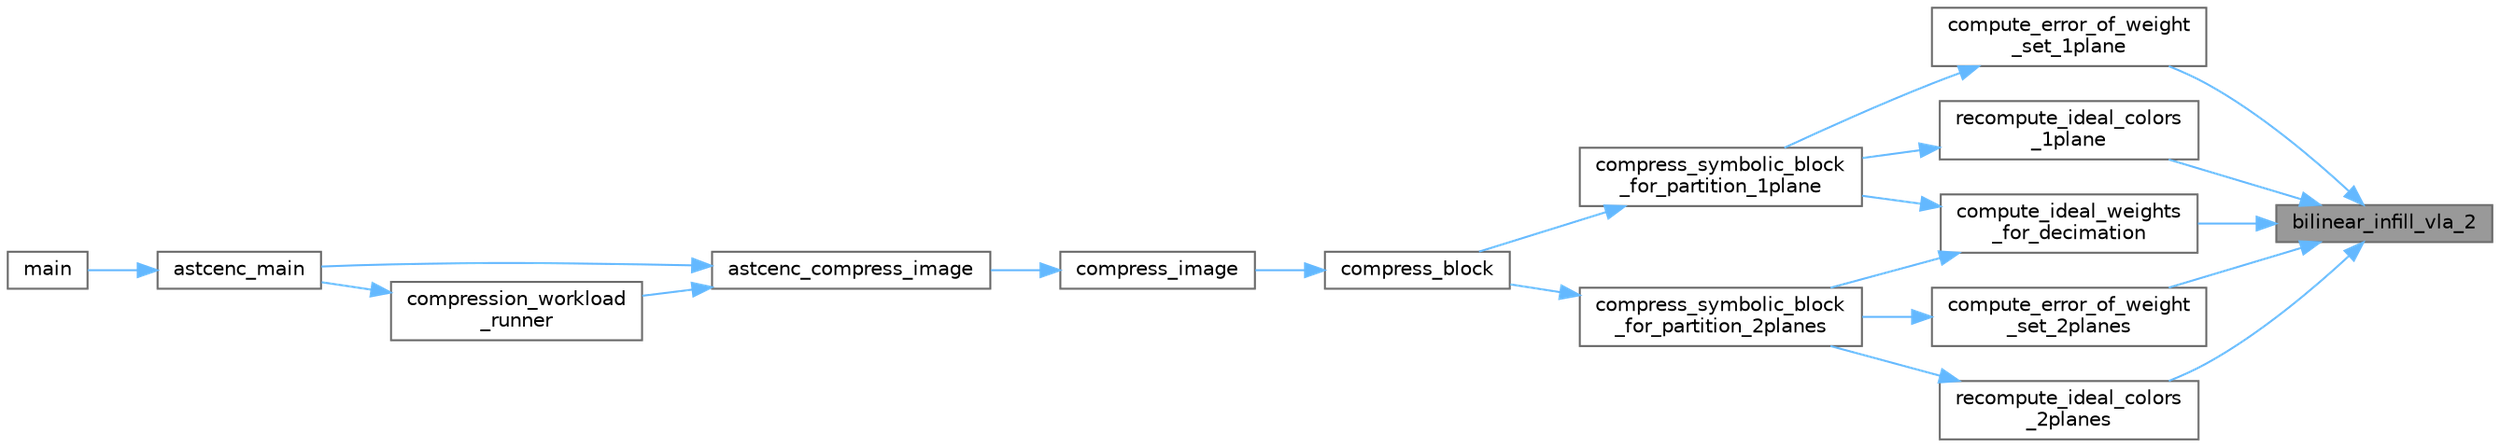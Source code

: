 digraph "bilinear_infill_vla_2"
{
 // LATEX_PDF_SIZE
  bgcolor="transparent";
  edge [fontname=Helvetica,fontsize=10,labelfontname=Helvetica,labelfontsize=10];
  node [fontname=Helvetica,fontsize=10,shape=box,height=0.2,width=0.4];
  rankdir="RL";
  Node1 [id="Node000001",label="bilinear_infill_vla_2",height=0.2,width=0.4,color="gray40", fillcolor="grey60", style="filled", fontcolor="black",tooltip="Compute the infilled weight for N texel indices in a decimated grid."];
  Node1 -> Node2 [id="edge20_Node000001_Node000002",dir="back",color="steelblue1",style="solid",tooltip=" "];
  Node2 [id="Node000002",label="compute_error_of_weight\l_set_1plane",height=0.2,width=0.4,color="grey40", fillcolor="white", style="filled",URL="$astcenc__ideal__endpoints__and__weights_8cpp.html#aa4077e6408620eefddd42b7e159dc93c",tooltip="Compute the error of a decimated weight set for 1 plane."];
  Node2 -> Node3 [id="edge21_Node000002_Node000003",dir="back",color="steelblue1",style="solid",tooltip=" "];
  Node3 [id="Node000003",label="compress_symbolic_block\l_for_partition_1plane",height=0.2,width=0.4,color="grey40", fillcolor="white", style="filled",URL="$astcenc__compress__symbolic_8cpp.html#af5f518a15600c71922e69267dea2db99",tooltip="Compress a block using a chosen partitioning and 1 plane of weights."];
  Node3 -> Node4 [id="edge22_Node000003_Node000004",dir="back",color="steelblue1",style="solid",tooltip=" "];
  Node4 [id="Node000004",label="compress_block",height=0.2,width=0.4,color="grey40", fillcolor="white", style="filled",URL="$astcenc__compress__symbolic_8cpp.html#a579b9a2ceeecda2fb3abe63b8311df1c",tooltip="Compress an image block into a physical block."];
  Node4 -> Node5 [id="edge23_Node000004_Node000005",dir="back",color="steelblue1",style="solid",tooltip=" "];
  Node5 [id="Node000005",label="compress_image",height=0.2,width=0.4,color="grey40", fillcolor="white", style="filled",URL="$astcenc__entry_8cpp.html#acbecfd32ce013d567cac16a877c20f42",tooltip="Compress an image, after any preflight has completed."];
  Node5 -> Node6 [id="edge24_Node000005_Node000006",dir="back",color="steelblue1",style="solid",tooltip=" "];
  Node6 [id="Node000006",label="astcenc_compress_image",height=0.2,width=0.4,color="grey40", fillcolor="white", style="filled",URL="$astcenc__entry_8cpp.html#ad762aa055eed75156c99309158a40e90",tooltip="Compress an image."];
  Node6 -> Node7 [id="edge25_Node000006_Node000007",dir="back",color="steelblue1",style="solid",tooltip=" "];
  Node7 [id="Node000007",label="astcenc_main",height=0.2,width=0.4,color="grey40", fillcolor="white", style="filled",URL="$astcenccli__toplevel_8cpp.html#a073d18880f24fd648661b01d2e20340e",tooltip="Application entry point."];
  Node7 -> Node8 [id="edge26_Node000007_Node000008",dir="back",color="steelblue1",style="solid",tooltip=" "];
  Node8 [id="Node000008",label="main",height=0.2,width=0.4,color="grey40", fillcolor="white", style="filled",URL="$astcenccli__entry_8cpp.html#a3c04138a5bfe5d72780bb7e82a18e627",tooltip=" "];
  Node6 -> Node9 [id="edge27_Node000006_Node000009",dir="back",color="steelblue1",style="solid",tooltip=" "];
  Node9 [id="Node000009",label="compression_workload\l_runner",height=0.2,width=0.4,color="grey40", fillcolor="white", style="filled",URL="$astcenccli__toplevel_8cpp.html#a57bafe66bbd689a53aad2d190fe7a3fa",tooltip="Runner callback function for a compression worker thread."];
  Node9 -> Node7 [id="edge28_Node000009_Node000007",dir="back",color="steelblue1",style="solid",tooltip=" "];
  Node1 -> Node10 [id="edge29_Node000001_Node000010",dir="back",color="steelblue1",style="solid",tooltip=" "];
  Node10 [id="Node000010",label="compute_error_of_weight\l_set_2planes",height=0.2,width=0.4,color="grey40", fillcolor="white", style="filled",URL="$astcenc__ideal__endpoints__and__weights_8cpp.html#a09a63c4b1e684f7ff9d88e5717b10bfb",tooltip="Compute the error of a decimated weight set for 2 planes."];
  Node10 -> Node11 [id="edge30_Node000010_Node000011",dir="back",color="steelblue1",style="solid",tooltip=" "];
  Node11 [id="Node000011",label="compress_symbolic_block\l_for_partition_2planes",height=0.2,width=0.4,color="grey40", fillcolor="white", style="filled",URL="$astcenc__compress__symbolic_8cpp.html#af11a976c8ea386db054bef472ce0667c",tooltip="Compress a block using a chosen partitioning and 2 planes of weights."];
  Node11 -> Node4 [id="edge31_Node000011_Node000004",dir="back",color="steelblue1",style="solid",tooltip=" "];
  Node1 -> Node12 [id="edge32_Node000001_Node000012",dir="back",color="steelblue1",style="solid",tooltip=" "];
  Node12 [id="Node000012",label="compute_ideal_weights\l_for_decimation",height=0.2,width=0.4,color="grey40", fillcolor="white", style="filled",URL="$astcenc__ideal__endpoints__and__weights_8cpp.html#ae1b4e922c67d5349fc849709ca08178f",tooltip="Compute the optimal unquantized weights for a decimation table."];
  Node12 -> Node3 [id="edge33_Node000012_Node000003",dir="back",color="steelblue1",style="solid",tooltip=" "];
  Node12 -> Node11 [id="edge34_Node000012_Node000011",dir="back",color="steelblue1",style="solid",tooltip=" "];
  Node1 -> Node13 [id="edge35_Node000001_Node000013",dir="back",color="steelblue1",style="solid",tooltip=" "];
  Node13 [id="Node000013",label="recompute_ideal_colors\l_1plane",height=0.2,width=0.4,color="grey40", fillcolor="white", style="filled",URL="$astcenc__ideal__endpoints__and__weights_8cpp.html#a02bcad94240678ee727ccf2f0fbfb5d3",tooltip="For a given 1 plane weight set recompute the endpoint colors."];
  Node13 -> Node3 [id="edge36_Node000013_Node000003",dir="back",color="steelblue1",style="solid",tooltip=" "];
  Node1 -> Node14 [id="edge37_Node000001_Node000014",dir="back",color="steelblue1",style="solid",tooltip=" "];
  Node14 [id="Node000014",label="recompute_ideal_colors\l_2planes",height=0.2,width=0.4,color="grey40", fillcolor="white", style="filled",URL="$astcenc__ideal__endpoints__and__weights_8cpp.html#afb3c455470bef24f48d7815bb78bb569",tooltip="For a given 2 plane weight set recompute the endpoint colors."];
  Node14 -> Node11 [id="edge38_Node000014_Node000011",dir="back",color="steelblue1",style="solid",tooltip=" "];
}
